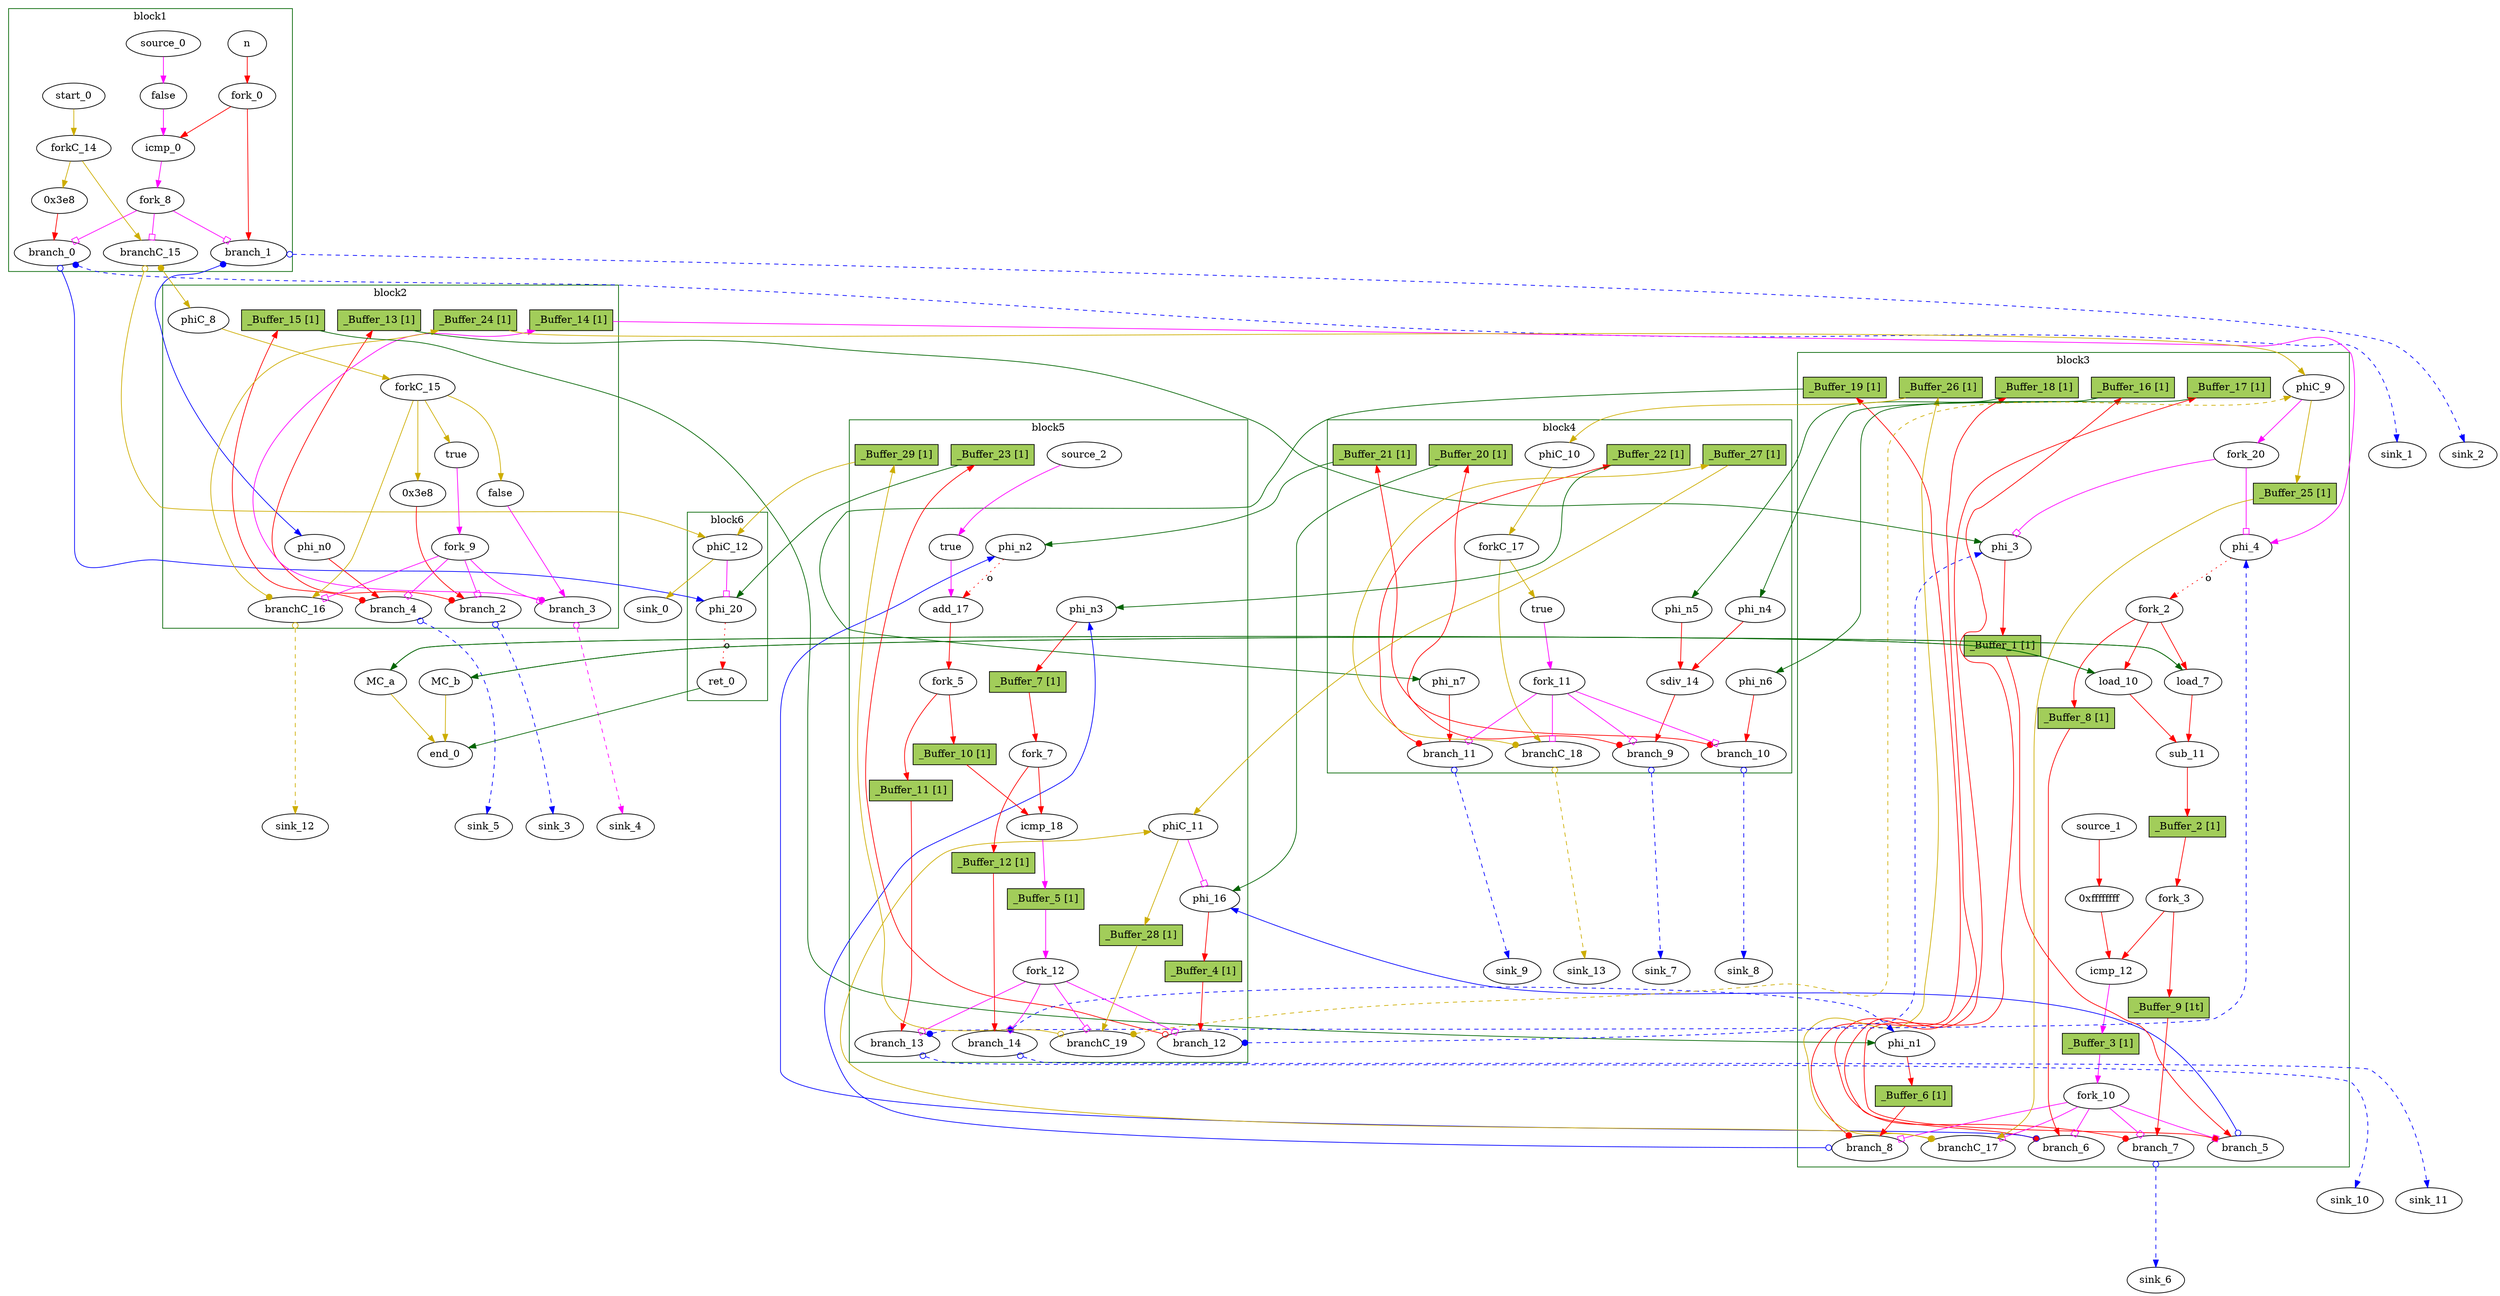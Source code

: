 // Number of blocks: 119
// Number of channels: 187
Digraph G {

  // Blocks
subgraph cluster_1 {
color = "darkgreen"
label = "block1"
  n [type=Entry, in="in1:32", out="out1:32", bbID = 1,  shape=oval];
  cst_0 [type=Constant, in="in1:1", out="out1:1", bbID = 1, value="0x0", label=false,  shape=oval];
  icmp_0 [type=Operator, in="in1:32 in2:32", out="out1:1", op = "icmp_sgt_op", delay=3.42, bbID = 1,  shape=oval];
  cst_5 [type=Constant, in="in1:10", out="out1:10", bbID = 1, value="0x3e8", label="0x3e8",  shape=oval];
  fork_0 [type=Fork, in="in1:32", out="out1:32 out2:32", bbID = 1,  shape=oval];
  branch_0 [type=Branch, in="in1:10 in2?:1", out="out1+:10 out2-:10", bbID = 1,  shape=oval];
  branch_1 [type=Branch, in="in1:32 in2?:1", out="out1+:32 out2-:32", bbID = 1,  shape=oval];
  fork_8 [type=Fork, in="in1:1", out="out1:1 out2:1 out3:1", bbID = 1,  shape=oval];
  start_0 [type=Entry, in="in1:0", out="out1:0", bbID = 1,  shape=oval];
  forkC_14 [type=Fork, in="in1:0", out="out1:0 out2:0", bbID = 1,  shape=oval];
  branchC_15 [type=Branch, in="in1:0 in2?:1", out="out1+:0 out2-:0", bbID = 1,  shape=oval];
  source_0 [type=Source, out="out1:1", bbID = 1,  shape=oval];
}
subgraph cluster_2 {
color = "darkgreen"
label = "block2"
  brCst_block2 [type=Constant, in="in1:1", out="out1:1", bbID = 2, value="0x1", label=true,  shape=oval];
  cst_1 [type=Constant, in="in1:10", out="out1:10", bbID = 2, value="0x3e8", label="0x3e8",  shape=oval];
  cst_2 [type=Constant, in="in1:1", out="out1:1", bbID = 2, value="0x0", label=false,  shape=oval];
  phi_n0 [type=Merge, in="in1:32", out="out1:32", bbID = 2,  shape=oval];
  branch_2 [type=Branch, in="in1:10 in2?:1", out="out1+:10 out2-:10", bbID = 2,  shape=oval];
  branch_3 [type=Branch, in="in1:1 in2?:1", out="out1+:1 out2-:1", bbID = 2,  shape=oval];
  branch_4 [type=Branch, in="in1:32 in2?:1", out="out1+:32 out2-:32", bbID = 2,  shape=oval];
  fork_9 [type=Fork, in="in1:1", out="out1:1 out2:1 out3:1 out4:1", bbID = 2,  shape=oval];
  phiC_8 [type=Merge, in="in1:0", out="out1:0", delay=1.842, bbID = 2,  shape=oval];
  forkC_15 [type=Fork, in="in1:0", out="out1:0 out2:0 out3:0 out4:0", bbID = 2,  shape=oval];
  branchC_16 [type=Branch, in="in1:0 in2?:1", out="out1+:0 out2-:0", bbID = 2,  shape=oval];
  _Buffer_13 [type=Buffer, in="in1:10", out="out1:10", bbID = 2, slots=1, transparent=false, label="_Buffer_13 [1]",  shape=box, style=filled, fillcolor=darkolivegreen3, height = 0.4];
  _Buffer_14 [type=Buffer, in="in1:1", out="out1:1", bbID = 2, slots=1, transparent=false, label="_Buffer_14 [1]",  shape=box, style=filled, fillcolor=darkolivegreen3, height = 0.4];
  _Buffer_15 [type=Buffer, in="in1:32", out="out1:32", bbID = 2, slots=1, transparent=false, label="_Buffer_15 [1]",  shape=box, style=filled, fillcolor=darkolivegreen3, height = 0.4];
  _Buffer_24 [type=Buffer, in="in1:0", out="out1:0", bbID = 2, slots=1, transparent=false, label="_Buffer_24 [1]",  shape=box, style=filled, fillcolor=darkolivegreen3, height = 0.4];
}
subgraph cluster_3 {
color = "darkgreen"
label = "block3"
  phi_3 [type=Mux, in="in1?:1 in2:32 in3:32", out="out1:32", delay=1.918, bbID = 3,  shape=oval];
  phi_4 [type=Mux, in="in1?:1 in2:31 in3:31", out="out1:31", delay=1.918, bbID = 3,  shape=oval];
  load_7 [type=Operator, in="in1:32 in2:31", out="out1:32 out2:31", op = "mc_load_op", delay=1.503, latency=2, bbID = 3, portID = 0, offset = 0, retimingDiff=0.333333,  shape=oval];
  load_10 [type=Operator, in="in1:32 in2:31", out="out1:32 out2:31", op = "mc_load_op", delay=1.503, latency=2, bbID = 3, portID = 0, offset = 0, retimingDiff=0.333333,  shape=oval];
  sub_11 [type=Operator, in="in1:32 in2:32", out="out1:32", op = "sub_op", delay=2.683, bbID = 3, retimingDiff=0.333333,  shape=oval];
  cst_3 [type=Constant, in="in1:32", out="out1:32", bbID = 3, value="0xffffffff", label="0xffffffff", retimingDiff=0.5,  shape=oval];
  icmp_12 [type=Operator, in="in1:32 in2:32", out="out1:1", op = "icmp_sgt_op", delay=3.42, bbID = 3, retimingDiff=0.5,  shape=oval];
  phi_n1 [type=Merge, in="in1:32 in2:32", out="out1:32", delay=1.918, bbID = 3,  shape=oval];
  fork_2 [type=Fork, in="in1:31", out="out1:31 out2:31 out3:31", bbID = 3,  shape=oval];
  fork_3 [type=Fork, in="in1:32", out="out1:32 out2:32", bbID = 3, retimingDiff=0.5,  shape=oval];
  branch_5 [type=Branch, in="in1:32 in2?:1", out="out1+:32 out2-:32", bbID = 3, retimingDiff=0.666667,  shape=oval];
  branch_6 [type=Branch, in="in1:31 in2?:1", out="out1+:31 out2-:31", bbID = 3, retimingDiff=0.666667,  shape=oval];
  branch_7 [type=Branch, in="in1:32 in2?:1", out="out1+:32 out2-:32", bbID = 3, retimingDiff=0.666667,  shape=oval];
  branch_8 [type=Branch, in="in1:32 in2?:1", out="out1+:32 out2-:32", bbID = 3, retimingDiff=0.666667,  shape=oval];
  fork_10 [type=Fork, in="in1:1", out="out1:1 out2:1 out3:1 out4:1 out5:1", bbID = 3, retimingDiff=0.666667,  shape=oval];
  phiC_9 [type=CntrlMerge, in="in1:0 in2:0", out="out1:0 out2?:1", delay=1.842, bbID = 3,  shape=oval];
  branchC_17 [type=Branch, in="in1:0 in2?:1", out="out1+:0 out2-:0", bbID = 3, retimingDiff=0.666667,  shape=oval];
  source_1 [type=Source, out="out1:32", bbID = 3, retimingDiff=0.5,  shape=oval];
  fork_20 [type=Fork, in="in1:1", out="out1:1 out2:1", bbID = 3,  shape=oval];
  _Buffer_1 [type=Buffer, in="in1:32", out="out1:32", bbID = 3, slots=1, transparent=false, label="_Buffer_1 [1]",  shape=box, style=filled, fillcolor=darkolivegreen3, height = 0.4];
  _Buffer_2 [type=Buffer, in="in1:32", out="out1:32", bbID = 3, slots=1, transparent=false, label="_Buffer_2 [1]",  shape=box, style=filled, fillcolor=darkolivegreen3, height = 0.4];
  _Buffer_3 [type=Buffer, in="in1:1", out="out1:1", bbID = 3, slots=1, transparent=false, label="_Buffer_3 [1]",  shape=box, style=filled, fillcolor=darkolivegreen3, height = 0.4];
  _Buffer_6 [type=Buffer, in="in1:32", out="out1:32", bbID = 3, slots=1, transparent=false, label="_Buffer_6 [1]",  shape=box, style=filled, fillcolor=darkolivegreen3, height = 0.4];
  _Buffer_8 [type=Buffer, in="in1:31", out="out1:31", bbID = 3, slots=1, transparent=false, label="_Buffer_8 [1]",  shape=box, style=filled, fillcolor=darkolivegreen3, height = 0.4];
  _Buffer_9 [type=Buffer, in="in1:32", out="out1:32", bbID = 3, slots=1, transparent=true, label="_Buffer_9 [1t]",  shape=box, style=filled, fillcolor=darkolivegreen3, height = 0.4];
  _Buffer_16 [type=Buffer, in="in1:32", out="out1:32", bbID = 3, slots=1, transparent=false, label="_Buffer_16 [1]",  shape=box, style=filled, fillcolor=darkolivegreen3, height = 0.4];
  _Buffer_17 [type=Buffer, in="in1:31", out="out1:31", bbID = 3, slots=1, transparent=false, label="_Buffer_17 [1]",  shape=box, style=filled, fillcolor=darkolivegreen3, height = 0.4];
  _Buffer_18 [type=Buffer, in="in1:32", out="out1:32", bbID = 3, slots=1, transparent=false, label="_Buffer_18 [1]",  shape=box, style=filled, fillcolor=darkolivegreen3, height = 0.4];
  _Buffer_19 [type=Buffer, in="in1:32", out="out1:32", bbID = 3, slots=1, transparent=false, label="_Buffer_19 [1]",  shape=box, style=filled, fillcolor=darkolivegreen3, height = 0.4];
  _Buffer_25 [type=Buffer, in="in1:0", out="out1:0", bbID = 3, slots=1, transparent=false, label="_Buffer_25 [1]",  shape=box, style=filled, fillcolor=darkolivegreen3, height = 0.4];
  _Buffer_26 [type=Buffer, in="in1:0", out="out1:0", bbID = 3, slots=1, transparent=false, label="_Buffer_26 [1]",  shape=box, style=filled, fillcolor=darkolivegreen3, height = 0.4];
}
subgraph cluster_4 {
color = "darkgreen"
label = "block4"
  sdiv_14 [type=Operator, in="in1:32 in2:32", out="out1:32", op = "sdiv_op", delay=5.36, latency=36, bbID = 4,  shape=oval];
  brCst_block4 [type=Constant, in="in1:1", out="out1:1", bbID = 4, value="0x1", label=true,  shape=oval];
  phi_n4 [type=Merge, in="in1:32", out="out1:32", bbID = 4,  shape=oval];
  phi_n5 [type=Merge, in="in1:32", out="out1:32", bbID = 4,  shape=oval];
  phi_n6 [type=Merge, in="in1:31", out="out1:31", bbID = 4,  shape=oval];
  phi_n7 [type=Merge, in="in1:32", out="out1:32", bbID = 4,  shape=oval];
  branch_9 [type=Branch, in="in1:32 in2?:1", out="out1+:32 out2-:32", bbID = 4,  shape=oval];
  branch_10 [type=Branch, in="in1:31 in2?:1", out="out1+:31 out2-:31", bbID = 4,  shape=oval];
  branch_11 [type=Branch, in="in1:32 in2?:1", out="out1+:32 out2-:32", bbID = 4,  shape=oval];
  fork_11 [type=Fork, in="in1:1", out="out1:1 out2:1 out3:1 out4:1", bbID = 4,  shape=oval];
  phiC_10 [type=Merge, in="in1:0", out="out1:0", delay=1.842, bbID = 4,  shape=oval];
  forkC_17 [type=Fork, in="in1:0", out="out1:0 out2:0", bbID = 4,  shape=oval];
  branchC_18 [type=Branch, in="in1:0 in2?:1", out="out1+:0 out2-:0", bbID = 4,  shape=oval];
  _Buffer_20 [type=Buffer, in="in1:32", out="out1:32", bbID = 4, slots=1, transparent=false, label="_Buffer_20 [1]",  shape=box, style=filled, fillcolor=darkolivegreen3, height = 0.4];
  _Buffer_21 [type=Buffer, in="in1:31", out="out1:31", bbID = 4, slots=1, transparent=false, label="_Buffer_21 [1]",  shape=box, style=filled, fillcolor=darkolivegreen3, height = 0.4];
  _Buffer_22 [type=Buffer, in="in1:32", out="out1:32", bbID = 4, slots=1, transparent=false, label="_Buffer_22 [1]",  shape=box, style=filled, fillcolor=darkolivegreen3, height = 0.4];
  _Buffer_27 [type=Buffer, in="in1:0", out="out1:0", bbID = 4, slots=1, transparent=false, label="_Buffer_27 [1]",  shape=box, style=filled, fillcolor=darkolivegreen3, height = 0.4];
}
subgraph cluster_5 {
color = "darkgreen"
label = "block5"
  phi_16 [type=Mux, in="in1?:1 in2:32 in3:32", out="out1:32", delay=1.918, bbID = 5, retimingDiff=0.666667,  shape=oval];
  cst_4 [type=Constant, in="in1:1", out="out1:1", bbID = 5, value="0x1", label=true, retimingDiff=0.666667,  shape=oval];
  add_17 [type=Operator, in="in1:31 in2:31", out="out1:31", op = "add_op", delay=2.974, bbID = 5, retimingDiff=0.666667,  shape=oval];
  icmp_18 [type=Operator, in="in1:32 in2:32", out="out1:1", op = "icmp_slt_op", delay=3.42, bbID = 5, retimingDiff=0.833333,  shape=oval];
  phi_n2 [type=Merge, in="in1:31 in2:31", out="out1:31", delay=1.918, bbID = 5, retimingDiff=0.666667,  shape=oval];
  phi_n3 [type=Merge, in="in1:32 in2:32", out="out1:32", delay=1.918, bbID = 5, retimingDiff=0.666667,  shape=oval];
  fork_5 [type=Fork, in="in1:31", out="out1:31 out2:31", bbID = 5, retimingDiff=0.666667,  shape=oval];
  fork_7 [type=Fork, in="in1:32", out="out1:32 out2:32", bbID = 5, retimingDiff=0.833333,  shape=oval];
  branch_12 [type=Branch, in="in1:32 in2?:1", out="out1+:32 out2-:32", bbID = 5, retimingDiff=1,  shape=oval];
  branch_13 [type=Branch, in="in1:31 in2?:1", out="out1+:31 out2-:31", bbID = 5, retimingDiff=1,  shape=oval];
  branch_14 [type=Branch, in="in1:32 in2?:1", out="out1+:32 out2-:32", bbID = 5, retimingDiff=1,  shape=oval];
  fork_12 [type=Fork, in="in1:1", out="out1:1 out2:1 out3:1 out4:1", bbID = 5, retimingDiff=1,  shape=oval];
  phiC_11 [type=CntrlMerge, in="in1:0 in2:0", out="out1:0 out2?:1", delay=1.842, bbID = 5, retimingDiff=0.666667,  shape=oval];
  branchC_19 [type=Branch, in="in1:0 in2?:1", out="out1+:0 out2-:0", bbID = 5, retimingDiff=1,  shape=oval];
  source_2 [type=Source, out="out1:1", bbID = 5, retimingDiff=0.666667,  shape=oval];
  _Buffer_4 [type=Buffer, in="in1:32", out="out1:32", bbID = 5, slots=1, transparent=false, label="_Buffer_4 [1]",  shape=box, style=filled, fillcolor=darkolivegreen3, height = 0.4];
  _Buffer_5 [type=Buffer, in="in1:1", out="out1:1", bbID = 5, slots=1, transparent=false, label="_Buffer_5 [1]",  shape=box, style=filled, fillcolor=darkolivegreen3, height = 0.4];
  _Buffer_7 [type=Buffer, in="in1:32", out="out1:32", bbID = 5, slots=1, transparent=false, label="_Buffer_7 [1]",  shape=box, style=filled, fillcolor=darkolivegreen3, height = 0.4];
  _Buffer_10 [type=Buffer, in="in1:31", out="out1:31", bbID = 5, slots=1, transparent=false, label="_Buffer_10 [1]",  shape=box, style=filled, fillcolor=darkolivegreen3, height = 0.4];
  _Buffer_11 [type=Buffer, in="in1:31", out="out1:31", bbID = 5, slots=1, transparent=false, label="_Buffer_11 [1]",  shape=box, style=filled, fillcolor=darkolivegreen3, height = 0.4];
  _Buffer_12 [type=Buffer, in="in1:32", out="out1:32", bbID = 5, slots=1, transparent=false, label="_Buffer_12 [1]",  shape=box, style=filled, fillcolor=darkolivegreen3, height = 0.4];
  _Buffer_23 [type=Buffer, in="in1:32", out="out1:32", bbID = 5, slots=1, transparent=false, label="_Buffer_23 [1]",  shape=box, style=filled, fillcolor=darkolivegreen3, height = 0.4];
  _Buffer_28 [type=Buffer, in="in1:0", out="out1:0", bbID = 5, slots=1, transparent=false, label="_Buffer_28 [1]",  shape=box, style=filled, fillcolor=darkolivegreen3, height = 0.4];
  _Buffer_29 [type=Buffer, in="in1:0", out="out1:0", bbID = 5, slots=1, transparent=false, label="_Buffer_29 [1]",  shape=box, style=filled, fillcolor=darkolivegreen3, height = 0.4];
}
subgraph cluster_6 {
color = "darkgreen"
label = "block6"
  phi_20 [type=Mux, in="in1?:1 in2:32 in3:32", out="out1:32", delay=1.918, bbID = 6,  shape=oval];
  ret_0 [type=Operator, in="in1:32", out="out1:32", op = "ret_op", bbID = 6,  shape=oval];
  phiC_12 [type=CntrlMerge, in="in1:0 in2:0", out="out1:0 out2?:1", delay=1.842, bbID = 6,  shape=oval];
}
  MC_a [type=MC, in="in1:31*l0a", out="out1:32*l0d out2:0*e", bbID = 0, memory = "a", bbcount = 0, ldcount = 1, stcount = 0, ];
  MC_b [type=MC, in="in1:31*l0a", out="out1:32*l0d out2:0*e", bbID = 0, memory = "b", bbcount = 0, ldcount = 1, stcount = 0, ];
  end_0 [type=Exit, in="in1:0*e in2:0*e in3:32", out="out1:32", bbID = 0,  shape=oval];
  sink_0 [type=Sink, in="in1:0", bbID = 0,  shape=oval];
  sink_1 [type=Sink, in="in1:10", bbID = 0,  shape=oval];
  sink_2 [type=Sink, in="in1:32", bbID = 0,  shape=oval];
  sink_3 [type=Sink, in="in1:10", bbID = 0,  shape=oval];
  sink_4 [type=Sink, in="in1:1", bbID = 0,  shape=oval];
  sink_5 [type=Sink, in="in1:32", bbID = 0,  shape=oval];
  sink_6 [type=Sink, in="in1:32", bbID = 0,  shape=oval];
  sink_7 [type=Sink, in="in1:32", bbID = 0,  shape=oval];
  sink_8 [type=Sink, in="in1:31", bbID = 0,  shape=oval];
  sink_9 [type=Sink, in="in1:32", bbID = 0,  shape=oval];
  sink_10 [type=Sink, in="in1:31", bbID = 0,  shape=oval];
  sink_11 [type=Sink, in="in1:32", bbID = 0,  shape=oval];
  sink_12 [type=Sink, in="in1:0", bbID = 0,  shape=oval];
  sink_13 [type=Sink, in="in1:0", bbID = 0,  shape=oval];

  // Channels
  n -> fork_0 [from=out1, to=in1, arrowhead=normal, color=red];
  cst_0 -> icmp_0 [from=out1, to=in2, arrowhead=normal, color=magenta];
  icmp_0 -> fork_8 [from=out1, to=in1, arrowhead=normal, color=magenta];
  brCst_block2 -> fork_9 [from=out1, to=in1, arrowhead=normal, color=magenta];
  cst_1 -> branch_2 [from=out1, to=in1, arrowhead=normal, color=red];
  phi_3 -> _Buffer_1 [from=out1, to=in1, arrowhead=normal, color=red];
  cst_2 -> branch_3 [from=out1, to=in1, arrowhead=normal, color=magenta];
  phi_4 -> fork_2 [from=out1, to=in1, arrowhead=normal, color=red, slots=1, style=dotted, label="o", transparent=true];
  load_7 -> sub_11 [from=out1, to=in1, arrowhead=normal, color=red];
  load_7 -> MC_a [from=out2, to=in1, arrowhead=normal, color=darkgreen];
  load_10 -> sub_11 [from=out1, to=in2, arrowhead=normal, color=red];
  load_10 -> MC_b [from=out2, to=in1, arrowhead=normal, color=darkgreen];
  sub_11 -> _Buffer_2 [from=out1, to=in1, arrowhead=normal, color=red];
  cst_3 -> icmp_12 [from=out1, to=in2, arrowhead=normal, color=red];
  icmp_12 -> _Buffer_3 [from=out1, to=in1, arrowhead=normal, color=magenta];
  sdiv_14 -> branch_9 [from=out1, to=in1, arrowhead=normal, color=red];
  brCst_block4 -> fork_11 [from=out1, to=in1, arrowhead=normal, color=magenta];
  phi_16 -> _Buffer_4 [from=out1, to=in1, arrowhead=normal, color=red];
  cst_4 -> add_17 [from=out1, to=in2, arrowhead=normal, color=magenta];
  add_17 -> fork_5 [from=out1, to=in1, arrowhead=normal, color=red];
  icmp_18 -> _Buffer_5 [from=out1, to=in1, arrowhead=normal, color=magenta];
  cst_5 -> branch_0 [from=out1, to=in1, arrowhead=normal, color=red];
  phi_20 -> ret_0 [from=out1, to=in1, arrowhead=normal, color=red, slots=1, style=dotted, label="o", transparent=true];
  ret_0 -> end_0 [from=out1, to=in3, arrowhead=normal, color=darkgreen];
  phi_n0 -> branch_4 [from=out1, to=in1, arrowhead=normal, color=red];
  phi_n1 -> _Buffer_6 [from=out1, to=in1, arrowhead=normal, color=red];
  phi_n2 -> add_17 [from=out1, to=in1, arrowhead=normal, color=red, slots=1, style=dotted, label="o", transparent=true];
  phi_n3 -> _Buffer_7 [from=out1, to=in1, arrowhead=normal, color=red];
  phi_n4 -> sdiv_14 [from=out1, to=in1, arrowhead=normal, color=red];
  phi_n5 -> sdiv_14 [from=out1, to=in2, arrowhead=normal, color=red];
  phi_n6 -> branch_10 [from=out1, to=in1, arrowhead=normal, color=red];
  phi_n7 -> branch_11 [from=out1, to=in1, arrowhead=normal, color=red];
  fork_0 -> icmp_0 [from=out1, to=in1, arrowhead=normal, color=red];
  fork_0 -> branch_1 [from=out2, to=in1, arrowhead=normal, color=red];
  fork_2 -> load_7 [from=out1, to=in2, arrowhead=normal, color=red];
  fork_2 -> load_10 [from=out2, to=in2, arrowhead=normal, color=red];
  fork_2 -> _Buffer_8 [from=out3, to=in1, arrowhead=normal, color=red];
  fork_3 -> icmp_12 [from=out1, to=in1, arrowhead=normal, color=red];
  fork_3 -> _Buffer_9 [from=out2, to=in1, arrowhead=normal, color=red];
  fork_5 -> _Buffer_10 [from=out1, to=in1, arrowhead=normal, color=red];
  fork_5 -> _Buffer_11 [from=out2, to=in1, arrowhead=normal, color=red];
  fork_7 -> icmp_18 [from=out1, to=in2, arrowhead=normal, color=red];
  fork_7 -> _Buffer_12 [from=out2, to=in1, arrowhead=normal, color=red];
  branch_0 -> phi_20 [from=out2, to=in2, dir=both, arrowtail=odot, arrowhead=normal, color=blue];
  branch_0 -> sink_1 [from=out1, to=in1, dir=both, arrowtail=dot, arrowhead=normal, color=blue, style=dashed, minlen = 3];
  branch_1 -> phi_n0 [from=out1, to=in1, dir=both, arrowtail=dot, arrowhead=normal, color=blue];
  branch_1 -> sink_2 [from=out2, to=in1, dir=both, arrowtail=odot, arrowhead=normal, color=blue, style=dashed, minlen = 3];
  fork_8 -> branch_0 [from=out2, to=in2, arrowhead=obox, color=magenta];
  fork_8 -> branch_1 [from=out1, to=in2, arrowhead=obox, color=magenta];
  fork_8 -> branchC_15 [from=out3, to=in2, arrowhead=obox, color=magenta];
  branch_2 -> _Buffer_13 [from=out1, to=in1, dir=both, arrowtail=dot, arrowhead=normal, color=red, constraint=false];
  branch_2 -> sink_3 [from=out2, to=in1, dir=both, arrowtail=odot, arrowhead=normal, color=blue, style=dashed, minlen = 3];
  branch_3 -> _Buffer_14 [from=out1, to=in1, dir=both, arrowtail=dot, arrowhead=normal, color=magenta, constraint=false];
  branch_3 -> sink_4 [from=out2, to=in1, dir=both, arrowtail=odot, arrowhead=normal, color=magenta, style=dashed, minlen = 3];
  branch_4 -> _Buffer_15 [from=out1, to=in1, dir=both, arrowtail=dot, arrowhead=normal, color=red, constraint=false];
  branch_4 -> sink_5 [from=out2, to=in1, dir=both, arrowtail=odot, arrowhead=normal, color=blue, style=dashed, minlen = 3];
  fork_9 -> branch_2 [from=out3, to=in2, arrowhead=obox, color=magenta];
  fork_9 -> branch_3 [from=out2, to=in2, arrowhead=obox, color=magenta];
  fork_9 -> branch_4 [from=out1, to=in2, arrowhead=obox, color=magenta];
  fork_9 -> branchC_16 [from=out4, to=in2, arrowhead=obox, color=magenta];
  branch_5 -> phi_16 [from=out2, to=in2, dir=both, arrowtail=odot, arrowhead=normal, color=blue];
  branch_5 -> _Buffer_16 [from=out1, to=in1, dir=both, arrowtail=dot, arrowhead=normal, color=red, constraint=false];
  branch_6 -> phi_n2 [from=out2, to=in1, dir=both, arrowtail=odot, arrowhead=normal, color=blue];
  branch_6 -> _Buffer_17 [from=out1, to=in1, dir=both, arrowtail=dot, arrowhead=normal, color=red, constraint=false];
  branch_7 -> _Buffer_18 [from=out1, to=in1, dir=both, arrowtail=dot, arrowhead=normal, color=red, constraint=false];
  branch_7 -> sink_6 [from=out2, to=in1, dir=both, arrowtail=odot, arrowhead=normal, color=blue, style=dashed, minlen = 3];
  branch_8 -> phi_n3 [from=out2, to=in1, dir=both, arrowtail=odot, arrowhead=normal, color=blue];
  branch_8 -> _Buffer_19 [from=out1, to=in1, dir=both, arrowtail=dot, arrowhead=normal, color=red, constraint=false];
  fork_10 -> branch_5 [from=out4, to=in2, arrowhead=obox, color=magenta];
  fork_10 -> branch_6 [from=out3, to=in2, arrowhead=obox, color=magenta];
  fork_10 -> branch_7 [from=out2, to=in2, arrowhead=obox, color=magenta];
  fork_10 -> branch_8 [from=out1, to=in2, arrowhead=obox, color=magenta];
  fork_10 -> branchC_17 [from=out5, to=in2, arrowhead=obox, color=magenta];
  branch_9 -> _Buffer_20 [from=out1, to=in1, dir=both, arrowtail=dot, arrowhead=normal, color=red, constraint=false];
  branch_9 -> sink_7 [from=out2, to=in1, dir=both, arrowtail=odot, arrowhead=normal, color=blue, style=dashed, minlen = 3];
  branch_10 -> _Buffer_21 [from=out1, to=in1, dir=both, arrowtail=dot, arrowhead=normal, color=red, constraint=false];
  branch_10 -> sink_8 [from=out2, to=in1, dir=both, arrowtail=odot, arrowhead=normal, color=blue, style=dashed, minlen = 3];
  branch_11 -> _Buffer_22 [from=out1, to=in1, dir=both, arrowtail=dot, arrowhead=normal, color=red, constraint=false];
  branch_11 -> sink_9 [from=out2, to=in1, dir=both, arrowtail=odot, arrowhead=normal, color=blue, style=dashed, minlen = 3];
  fork_11 -> branch_9 [from=out3, to=in2, arrowhead=obox, color=magenta];
  fork_11 -> branch_10 [from=out2, to=in2, arrowhead=obox, color=magenta];
  fork_11 -> branch_11 [from=out1, to=in2, arrowhead=obox, color=magenta];
  fork_11 -> branchC_18 [from=out4, to=in2, arrowhead=obox, color=magenta];
  branch_12 -> phi_3 [from=out1, to=in3, dir=both, arrowtail=dot, arrowhead=normal, color=blue, style=dashed, minlen = 3];
  branch_12 -> _Buffer_23 [from=out2, to=in1, dir=both, arrowtail=odot, arrowhead=normal, color=red, constraint=false];
  branch_13 -> phi_4 [from=out1, to=in3, dir=both, arrowtail=dot, arrowhead=normal, color=blue, style=dashed, minlen = 3];
  branch_13 -> sink_10 [from=out2, to=in1, dir=both, arrowtail=odot, arrowhead=normal, color=blue, style=dashed, minlen = 3];
  branch_14 -> phi_n1 [from=out1, to=in2, dir=both, arrowtail=dot, arrowhead=normal, color=blue, style=dashed, minlen = 3];
  branch_14 -> sink_11 [from=out2, to=in1, dir=both, arrowtail=odot, arrowhead=normal, color=blue, style=dashed, minlen = 3];
  fork_12 -> branch_12 [from=out3, to=in2, arrowhead=obox, color=magenta];
  fork_12 -> branch_13 [from=out2, to=in2, arrowhead=obox, color=magenta];
  fork_12 -> branch_14 [from=out1, to=in2, arrowhead=obox, color=magenta];
  fork_12 -> branchC_19 [from=out4, to=in2, arrowhead=obox, color=magenta];
  MC_a -> load_7 [from=out1, to=in1, arrowhead=normal, color=darkgreen];
  MC_a -> end_0 [from=out2, to=in1, arrowhead=normal, color=gold3];
  MC_b -> load_10 [from=out1, to=in1, arrowhead=normal, color=darkgreen];
  MC_b -> end_0 [from=out2, to=in2, arrowhead=normal, color=gold3];
  start_0 -> forkC_14 [from=out1, to=in1, arrowhead=normal, color=gold3];
  forkC_14 -> cst_5 [from=out1, to=in1, arrowhead=normal, color=gold3];
  forkC_14 -> branchC_15 [from=out2, to=in1, arrowhead=normal, color=gold3];
  branchC_15 -> phiC_8 [from=out1, to=in1, dir=both, arrowtail=dot, arrowhead=normal, color=gold3];
  branchC_15 -> phiC_12 [from=out2, to=in1, dir=both, arrowtail=odot, arrowhead=normal, color=gold3];
  phiC_8 -> forkC_15 [from=out1, to=in1, arrowhead=normal, color=gold3];
  forkC_15 -> brCst_block2 [from=out4, to=in1, arrowhead=normal, color=gold3];
  forkC_15 -> cst_1 [from=out1, to=in1, arrowhead=normal, color=gold3];
  forkC_15 -> cst_2 [from=out2, to=in1, arrowhead=normal, color=gold3];
  forkC_15 -> branchC_16 [from=out3, to=in1, arrowhead=normal, color=gold3];
  branchC_16 -> _Buffer_24 [from=out1, to=in1, dir=both, arrowtail=dot, arrowhead=normal, color=gold3, constraint=false];
  branchC_16 -> sink_12 [from=out2, to=in1, dir=both, arrowtail=odot, arrowhead=normal, color=gold3, style=dashed, minlen = 3];
  phiC_9 -> _Buffer_25 [from=out1, to=in1, arrowhead=normal, color=gold3];
  phiC_9 -> fork_20 [from=out2, to=in1, arrowhead=normal, color=magenta];
  branchC_17 -> _Buffer_26 [from=out1, to=in1, dir=both, arrowtail=dot, arrowhead=normal, color=gold3, constraint=false];
  branchC_17 -> phiC_11 [from=out2, to=in1, dir=both, arrowtail=odot, arrowhead=normal, color=gold3];
  phiC_10 -> forkC_17 [from=out1, to=in1, arrowhead=normal, color=gold3];
  forkC_17 -> brCst_block4 [from=out2, to=in1, arrowhead=normal, color=gold3];
  forkC_17 -> branchC_18 [from=out1, to=in1, arrowhead=normal, color=gold3];
  branchC_18 -> _Buffer_27 [from=out1, to=in1, dir=both, arrowtail=dot, arrowhead=normal, color=gold3, constraint=false];
  branchC_18 -> sink_13 [from=out2, to=in1, dir=both, arrowtail=odot, arrowhead=normal, color=gold3, style=dashed, minlen = 3];
  phiC_11 -> phi_16 [from=out2, to=in1, arrowhead=obox, color=magenta];
  phiC_11 -> _Buffer_28 [from=out1, to=in1, arrowhead=normal, color=gold3];
  branchC_19 -> phiC_9 [from=out1, to=in2, dir=both, arrowtail=dot, arrowhead=normal, color=gold3, style=dashed, minlen = 3];
  branchC_19 -> _Buffer_29 [from=out2, to=in1, dir=both, arrowtail=odot, arrowhead=normal, color=gold3, constraint=false];
  phiC_12 -> phi_20 [from=out2, to=in1, arrowhead=obox, color=magenta];
  phiC_12 -> sink_0 [from=out1, to=in1, arrowhead=normal, color=gold3];
  source_0 -> cst_0 [from=out1, to=in1, arrowhead=normal, color=magenta];
  source_1 -> cst_3 [from=out1, to=in1, arrowhead=normal, color=red];
  source_2 -> cst_4 [from=out1, to=in1, arrowhead=normal, color=magenta];
  fork_20 -> phi_3 [from=out1, to=in1, arrowhead=obox, color=magenta];
  fork_20 -> phi_4 [from=out2, to=in1, arrowhead=obox, color=magenta];
  _Buffer_1 -> branch_5 [from=out1, to=in1, arrowhead=normal, color=red];
  _Buffer_2 -> fork_3 [from=out1, to=in1, arrowhead=normal, color=red];
  _Buffer_3 -> fork_10 [from=out1, to=in1, arrowhead=normal, color=magenta];
  _Buffer_4 -> branch_12 [from=out1, to=in1, arrowhead=normal, color=red];
  _Buffer_5 -> fork_12 [from=out1, to=in1, arrowhead=normal, color=magenta];
  _Buffer_6 -> branch_8 [from=out1, to=in1, arrowhead=normal, color=red];
  _Buffer_7 -> fork_7 [from=out1, to=in1, arrowhead=normal, color=red];
  _Buffer_8 -> branch_6 [from=out1, to=in1, arrowhead=normal, color=red];
  _Buffer_9 -> branch_7 [from=out1, to=in1, arrowhead=normal, color=red];
  _Buffer_10 -> icmp_18 [from=out1, to=in1, arrowhead=normal, color=red];
  _Buffer_11 -> branch_13 [from=out1, to=in1, arrowhead=normal, color=red];
  _Buffer_12 -> branch_14 [from=out1, to=in1, arrowhead=normal, color=red];
  _Buffer_13 -> phi_3 [from=out1, to=in2, arrowhead=normal, color=darkgreen];
  _Buffer_14 -> phi_4 [from=out1, to=in2, arrowhead=normal, color=magenta];
  _Buffer_15 -> phi_n1 [from=out1, to=in1, arrowhead=normal, color=darkgreen];
  _Buffer_16 -> phi_n4 [from=out1, to=in1, arrowhead=normal, color=darkgreen];
  _Buffer_17 -> phi_n6 [from=out1, to=in1, arrowhead=normal, color=darkgreen];
  _Buffer_18 -> phi_n5 [from=out1, to=in1, arrowhead=normal, color=darkgreen];
  _Buffer_19 -> phi_n7 [from=out1, to=in1, arrowhead=normal, color=darkgreen];
  _Buffer_20 -> phi_16 [from=out1, to=in3, arrowhead=normal, color=darkgreen];
  _Buffer_21 -> phi_n2 [from=out1, to=in2, arrowhead=normal, color=darkgreen];
  _Buffer_22 -> phi_n3 [from=out1, to=in2, arrowhead=normal, color=darkgreen];
  _Buffer_23 -> phi_20 [from=out1, to=in3, arrowhead=normal, color=darkgreen];
  _Buffer_24 -> phiC_9 [from=out1, to=in1, arrowhead=normal, color=gold3];
  _Buffer_25 -> branchC_17 [from=out1, to=in1, arrowhead=normal, color=gold3];
  _Buffer_26 -> phiC_10 [from=out1, to=in1, arrowhead=normal, color=gold3];
  _Buffer_27 -> phiC_11 [from=out1, to=in2, arrowhead=normal, color=gold3];
  _Buffer_28 -> branchC_19 [from=out1, to=in1, arrowhead=normal, color=gold3];
  _Buffer_29 -> phiC_12 [from=out1, to=in2, arrowhead=normal, color=gold3];
}
